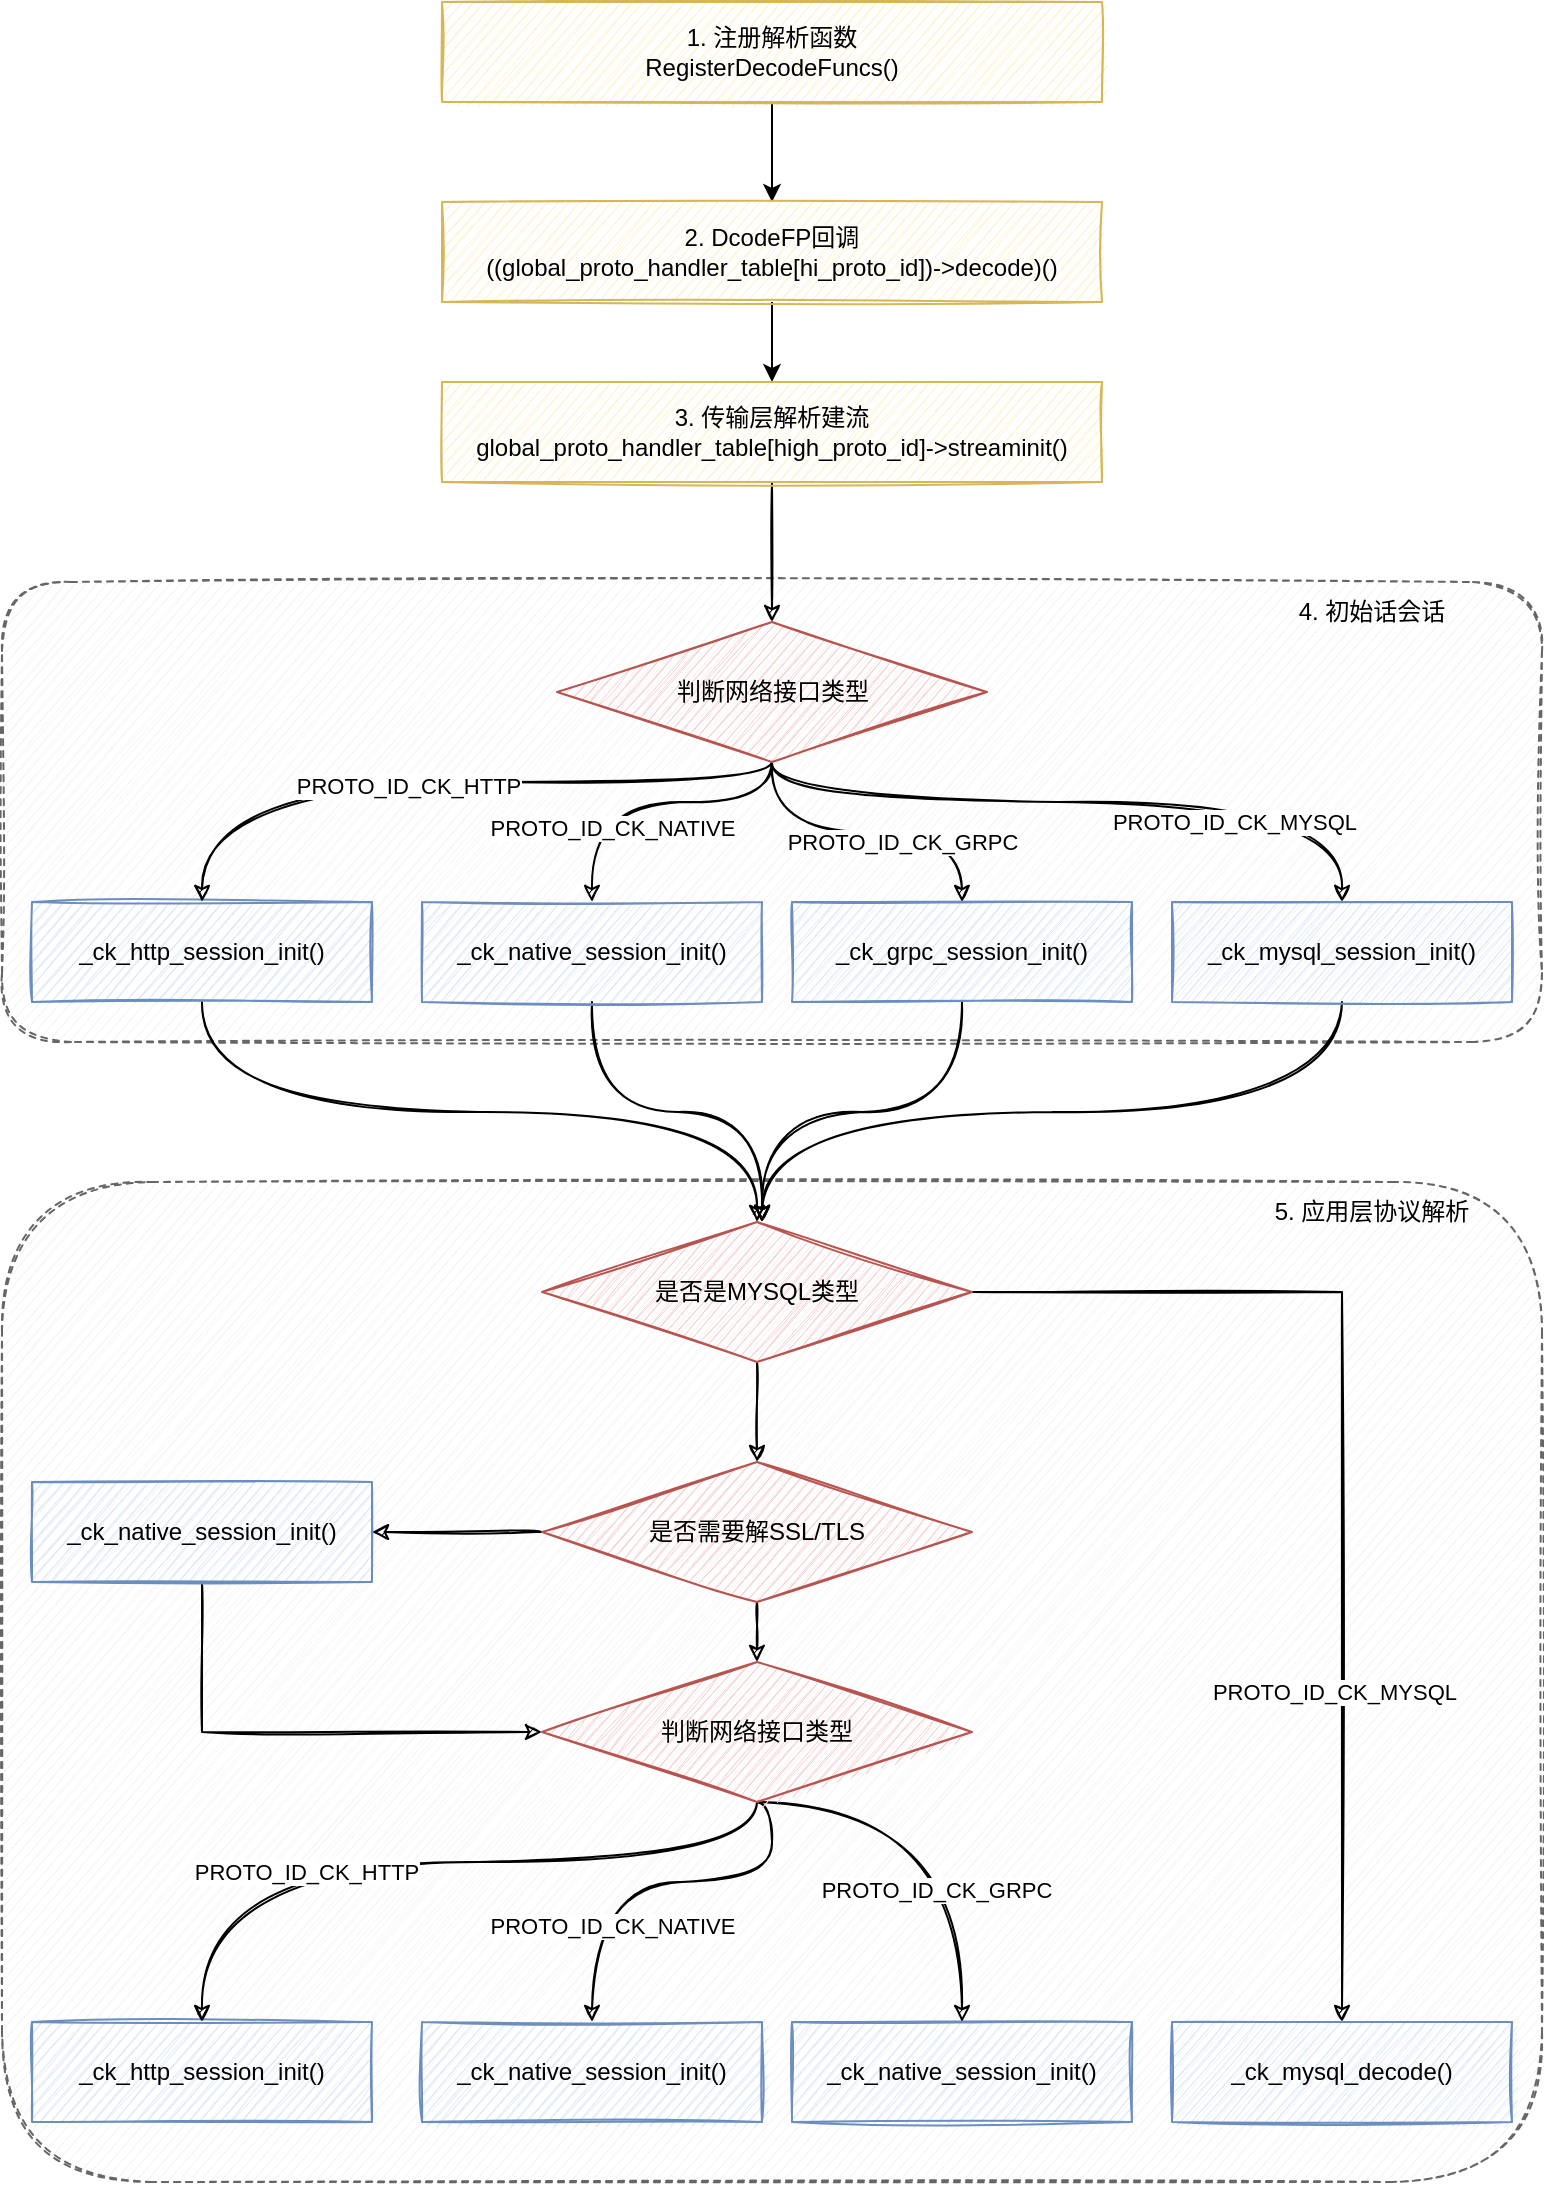 <mxfile version="17.1.1" type="github">
  <diagram id="9ZpSaxzcpz4ULXaL1X-T" name="第 1 页">
    <mxGraphModel dx="1841" dy="614" grid="1" gridSize="10" guides="1" tooltips="1" connect="1" arrows="1" fold="1" page="1" pageScale="1" pageWidth="827" pageHeight="1169" background="none" math="0" shadow="0">
      <root>
        <mxCell id="0" />
        <mxCell id="1" parent="0" />
        <mxCell id="u6mgbEkUvCRB6LugAYpK-132" value="" style="rounded=1;whiteSpace=wrap;html=1;shadow=0;glass=0;dashed=1;sketch=1;fillStyle=auto;strokeColor=#666666;strokeWidth=1;fillColor=#f5f5f5;fontColor=#333333;" vertex="1" parent="1">
          <mxGeometry x="-60" y="650" width="770" height="500" as="geometry" />
        </mxCell>
        <mxCell id="u6mgbEkUvCRB6LugAYpK-98" value="" style="rounded=1;whiteSpace=wrap;html=1;shadow=0;glass=0;dashed=1;sketch=1;fillStyle=auto;strokeColor=#666666;strokeWidth=1;fillColor=#f5f5f5;fontColor=#333333;" vertex="1" parent="1">
          <mxGeometry x="-60" y="350" width="770" height="230" as="geometry" />
        </mxCell>
        <mxCell id="u6mgbEkUvCRB6LugAYpK-74" value="" style="edgeStyle=orthogonalEdgeStyle;rounded=0;orthogonalLoop=1;jettySize=auto;html=1;fontColor=#000000;fillColor=#fff2cc;strokeColor=#000000;labelBorderColor=none;" edge="1" parent="1" source="u6mgbEkUvCRB6LugAYpK-43" target="u6mgbEkUvCRB6LugAYpK-73">
          <mxGeometry relative="1" as="geometry" />
        </mxCell>
        <mxCell id="u6mgbEkUvCRB6LugAYpK-43" value="1. 注册解析函数&lt;br&gt;RegisterDecodeFuncs()" style="rounded=0;whiteSpace=wrap;html=1;fillStyle=auto;fillColor=#fff2cc;gradientDirection=north;sketch=1;strokeColor=#d6b656;" vertex="1" parent="1">
          <mxGeometry x="160" y="60" width="330" height="50" as="geometry" />
        </mxCell>
        <mxCell id="u6mgbEkUvCRB6LugAYpK-76" value="" style="edgeStyle=orthogonalEdgeStyle;rounded=0;orthogonalLoop=1;jettySize=auto;html=1;fontColor=#000000;fillColor=#fff2cc;strokeColor=#000000;labelBorderColor=none;" edge="1" parent="1" source="u6mgbEkUvCRB6LugAYpK-73" target="u6mgbEkUvCRB6LugAYpK-75">
          <mxGeometry relative="1" as="geometry" />
        </mxCell>
        <mxCell id="u6mgbEkUvCRB6LugAYpK-73" value="2. DcodeFP回调&lt;br&gt;((global_proto_handler_table[hi_proto_id])-&amp;gt;decode)()" style="rounded=0;whiteSpace=wrap;html=1;fillStyle=auto;fillColor=#fff2cc;gradientDirection=north;sketch=1;strokeColor=#d6b656;" vertex="1" parent="1">
          <mxGeometry x="160" y="160" width="330" height="50" as="geometry" />
        </mxCell>
        <mxCell id="u6mgbEkUvCRB6LugAYpK-151" style="edgeStyle=orthogonalEdgeStyle;rounded=0;sketch=1;orthogonalLoop=1;jettySize=auto;html=1;exitX=0.5;exitY=1;exitDx=0;exitDy=0;fillColor=#d5e8d4;strokeColor=#000000;fontColor=#000000;labelBorderColor=none;" edge="1" parent="1" source="u6mgbEkUvCRB6LugAYpK-75" target="u6mgbEkUvCRB6LugAYpK-86">
          <mxGeometry relative="1" as="geometry" />
        </mxCell>
        <mxCell id="u6mgbEkUvCRB6LugAYpK-75" value="3. 传输层解析建流&lt;br&gt;global_proto_handler_table[high_proto_id]-&amp;gt;streaminit()" style="rounded=0;whiteSpace=wrap;html=1;fillStyle=auto;fillColor=#fff2cc;gradientDirection=north;sketch=1;strokeColor=#d6b656;" vertex="1" parent="1">
          <mxGeometry x="160" y="250" width="330" height="50" as="geometry" />
        </mxCell>
        <mxCell id="u6mgbEkUvCRB6LugAYpK-168" style="edgeStyle=orthogonalEdgeStyle;curved=1;sketch=1;orthogonalLoop=1;jettySize=auto;html=1;exitX=0.5;exitY=1;exitDx=0;exitDy=0;fontColor=#000000;labelBorderColor=none;fillColor=#d5e8d4;strokeColor=#000000;" edge="1" parent="1" source="u6mgbEkUvCRB6LugAYpK-83">
          <mxGeometry relative="1" as="geometry">
            <mxPoint x="320" y="670" as="targetPoint" />
          </mxGeometry>
        </mxCell>
        <mxCell id="u6mgbEkUvCRB6LugAYpK-83" value="_ck_native_session_init()" style="rounded=0;whiteSpace=wrap;html=1;fillStyle=auto;fillColor=#dae8fc;gradientDirection=north;sketch=1;strokeColor=#6c8ebf;" vertex="1" parent="1">
          <mxGeometry x="150" y="510" width="170" height="50" as="geometry" />
        </mxCell>
        <mxCell id="u6mgbEkUvCRB6LugAYpK-167" style="edgeStyle=orthogonalEdgeStyle;curved=1;sketch=1;orthogonalLoop=1;jettySize=auto;html=1;exitX=0.5;exitY=1;exitDx=0;exitDy=0;fontColor=#000000;labelBorderColor=none;fillColor=#d5e8d4;strokeColor=#000000;" edge="1" parent="1" source="u6mgbEkUvCRB6LugAYpK-84" target="u6mgbEkUvCRB6LugAYpK-152">
          <mxGeometry relative="1" as="geometry" />
        </mxCell>
        <mxCell id="u6mgbEkUvCRB6LugAYpK-84" value="_ck_http_session_init()" style="rounded=0;whiteSpace=wrap;html=1;fillStyle=auto;fillColor=#dae8fc;gradientDirection=north;sketch=1;strokeColor=#6c8ebf;" vertex="1" parent="1">
          <mxGeometry x="-45" y="510" width="170" height="50" as="geometry" />
        </mxCell>
        <mxCell id="u6mgbEkUvCRB6LugAYpK-169" style="edgeStyle=orthogonalEdgeStyle;curved=1;sketch=1;orthogonalLoop=1;jettySize=auto;html=1;exitX=0.5;exitY=1;exitDx=0;exitDy=0;fontColor=#000000;labelBorderColor=none;fillColor=#d5e8d4;strokeColor=#000000;" edge="1" parent="1" source="u6mgbEkUvCRB6LugAYpK-85">
          <mxGeometry relative="1" as="geometry">
            <mxPoint x="320" y="670" as="targetPoint" />
          </mxGeometry>
        </mxCell>
        <mxCell id="u6mgbEkUvCRB6LugAYpK-85" value="_ck_grpc_session_init()" style="rounded=0;whiteSpace=wrap;html=1;fillStyle=auto;fillColor=#dae8fc;gradientDirection=north;sketch=1;strokeColor=#6c8ebf;" vertex="1" parent="1">
          <mxGeometry x="335" y="510" width="170" height="50" as="geometry" />
        </mxCell>
        <mxCell id="u6mgbEkUvCRB6LugAYpK-88" style="edgeStyle=orthogonalEdgeStyle;orthogonalLoop=1;jettySize=auto;html=1;exitX=0.5;exitY=1;exitDx=0;exitDy=0;entryX=0.5;entryY=0;entryDx=0;entryDy=0;sketch=1;fillColor=#d5e8d4;strokeColor=#000000;curved=1;fontColor=#000000;labelBorderColor=none;" edge="1" parent="1" source="u6mgbEkUvCRB6LugAYpK-86" target="u6mgbEkUvCRB6LugAYpK-84">
          <mxGeometry relative="1" as="geometry">
            <mxPoint x="200" y="440" as="sourcePoint" />
            <Array as="points">
              <mxPoint x="325" y="450" />
              <mxPoint x="40" y="450" />
            </Array>
          </mxGeometry>
        </mxCell>
        <mxCell id="u6mgbEkUvCRB6LugAYpK-126" value="PROTO_ID_CK_HTTP" style="edgeLabel;html=1;align=center;verticalAlign=middle;resizable=0;points=[];fontColor=#000000;labelBorderColor=none;" vertex="1" connectable="0" parent="u6mgbEkUvCRB6LugAYpK-88">
          <mxGeometry x="0.085" y="2" relative="1" as="geometry">
            <mxPoint as="offset" />
          </mxGeometry>
        </mxCell>
        <mxCell id="u6mgbEkUvCRB6LugAYpK-89" style="edgeStyle=orthogonalEdgeStyle;orthogonalLoop=1;jettySize=auto;html=1;exitX=0.5;exitY=1;exitDx=0;exitDy=0;entryX=0.5;entryY=0;entryDx=0;entryDy=0;sketch=1;fillColor=#d5e8d4;strokeColor=#000000;curved=1;fontColor=#000000;labelBorderColor=none;" edge="1" parent="1" source="u6mgbEkUvCRB6LugAYpK-86" target="u6mgbEkUvCRB6LugAYpK-83">
          <mxGeometry relative="1" as="geometry">
            <mxPoint x="200" y="440" as="sourcePoint" />
            <Array as="points">
              <mxPoint x="325" y="460" />
              <mxPoint x="235" y="460" />
            </Array>
          </mxGeometry>
        </mxCell>
        <mxCell id="u6mgbEkUvCRB6LugAYpK-127" value="PROTO_ID_CK_NATIVE" style="edgeLabel;html=1;align=center;verticalAlign=middle;resizable=0;points=[];fontColor=#000000;labelBorderColor=none;" vertex="1" connectable="0" parent="u6mgbEkUvCRB6LugAYpK-89">
          <mxGeometry x="0.537" y="10" relative="1" as="geometry">
            <mxPoint as="offset" />
          </mxGeometry>
        </mxCell>
        <mxCell id="u6mgbEkUvCRB6LugAYpK-90" style="edgeStyle=orthogonalEdgeStyle;orthogonalLoop=1;jettySize=auto;html=1;exitX=0.5;exitY=1;exitDx=0;exitDy=0;entryX=0.5;entryY=0;entryDx=0;entryDy=0;sketch=1;fillColor=#d5e8d4;strokeColor=#000000;curved=1;fontColor=#000000;labelBorderColor=none;" edge="1" parent="1" source="u6mgbEkUvCRB6LugAYpK-86" target="u6mgbEkUvCRB6LugAYpK-85">
          <mxGeometry relative="1" as="geometry">
            <mxPoint x="200" y="440" as="sourcePoint" />
          </mxGeometry>
        </mxCell>
        <mxCell id="u6mgbEkUvCRB6LugAYpK-130" value="PROTO_ID_CK_GRPC" style="edgeLabel;html=1;align=center;verticalAlign=middle;resizable=0;points=[];fontColor=#000000;labelBorderColor=none;" vertex="1" connectable="0" parent="u6mgbEkUvCRB6LugAYpK-90">
          <mxGeometry x="0.036" relative="1" as="geometry">
            <mxPoint x="14" y="5" as="offset" />
          </mxGeometry>
        </mxCell>
        <mxCell id="u6mgbEkUvCRB6LugAYpK-94" style="edgeStyle=orthogonalEdgeStyle;curved=1;sketch=1;orthogonalLoop=1;jettySize=auto;html=1;fillColor=#d5e8d4;strokeColor=#000000;exitX=0.5;exitY=1;exitDx=0;exitDy=0;fontColor=#000000;labelBorderColor=none;" edge="1" parent="1" source="u6mgbEkUvCRB6LugAYpK-86" target="u6mgbEkUvCRB6LugAYpK-91">
          <mxGeometry relative="1" as="geometry">
            <Array as="points">
              <mxPoint x="325" y="460" />
              <mxPoint x="610" y="460" />
            </Array>
          </mxGeometry>
        </mxCell>
        <mxCell id="u6mgbEkUvCRB6LugAYpK-131" value="PROTO_ID_CK_MYSQL" style="edgeLabel;html=1;align=center;verticalAlign=middle;resizable=0;points=[];fontColor=#000000;labelBorderColor=none;" vertex="1" connectable="0" parent="u6mgbEkUvCRB6LugAYpK-94">
          <mxGeometry x="0.406" y="-10" relative="1" as="geometry">
            <mxPoint x="1" as="offset" />
          </mxGeometry>
        </mxCell>
        <mxCell id="u6mgbEkUvCRB6LugAYpK-86" value="&lt;span style=&quot;font-family: monospace; font-size: 0px;&quot;&gt;4&lt;/span&gt;" style="rhombus;whiteSpace=wrap;html=1;fillStyle=auto;strokeColor=#b85450;fillColor=#f8cecc;sketch=1;" vertex="1" parent="1">
          <mxGeometry x="217.5" y="370" width="215" height="70" as="geometry" />
        </mxCell>
        <mxCell id="u6mgbEkUvCRB6LugAYpK-87" value="判断网络接口类型" style="text;html=1;strokeColor=none;fillColor=none;align=center;verticalAlign=middle;whiteSpace=wrap;rounded=0;fillStyle=auto;sketch=1;" vertex="1" parent="1">
          <mxGeometry x="272.5" y="390" width="105" height="30" as="geometry" />
        </mxCell>
        <mxCell id="u6mgbEkUvCRB6LugAYpK-170" style="edgeStyle=orthogonalEdgeStyle;curved=1;sketch=1;orthogonalLoop=1;jettySize=auto;html=1;exitX=0.5;exitY=1;exitDx=0;exitDy=0;fontColor=#000000;labelBorderColor=none;fillColor=#d5e8d4;strokeColor=#000000;" edge="1" parent="1" source="u6mgbEkUvCRB6LugAYpK-91">
          <mxGeometry relative="1" as="geometry">
            <mxPoint x="320" y="670" as="targetPoint" />
          </mxGeometry>
        </mxCell>
        <mxCell id="u6mgbEkUvCRB6LugAYpK-91" value="_ck_mysql_session_init()" style="rounded=0;whiteSpace=wrap;html=1;fillStyle=auto;fillColor=#dae8fc;gradientDirection=north;sketch=1;strokeColor=#6c8ebf;" vertex="1" parent="1">
          <mxGeometry x="525" y="510" width="170" height="50" as="geometry" />
        </mxCell>
        <mxCell id="u6mgbEkUvCRB6LugAYpK-97" value="4. 初始话会话" style="text;html=1;align=center;verticalAlign=middle;whiteSpace=wrap;rounded=0;shadow=0;glass=0;dashed=1;sketch=1;fillStyle=auto;" vertex="1" parent="1">
          <mxGeometry x="570" y="350" width="110" height="30" as="geometry" />
        </mxCell>
        <mxCell id="u6mgbEkUvCRB6LugAYpK-133" value="_ck_native_session_init()" style="rounded=0;whiteSpace=wrap;html=1;fillStyle=auto;fillColor=#dae8fc;gradientDirection=north;sketch=1;strokeColor=#6c8ebf;" vertex="1" parent="1">
          <mxGeometry x="150" y="1070" width="170" height="50" as="geometry" />
        </mxCell>
        <mxCell id="u6mgbEkUvCRB6LugAYpK-134" value="_ck_http_session_init()" style="rounded=0;whiteSpace=wrap;html=1;fillStyle=auto;fillColor=#dae8fc;gradientDirection=north;sketch=1;strokeColor=#6c8ebf;" vertex="1" parent="1">
          <mxGeometry x="-45" y="1070" width="170" height="50" as="geometry" />
        </mxCell>
        <mxCell id="u6mgbEkUvCRB6LugAYpK-135" value="_ck_native_session_init()" style="rounded=0;whiteSpace=wrap;html=1;fillStyle=auto;fillColor=#dae8fc;gradientDirection=north;sketch=1;strokeColor=#6c8ebf;" vertex="1" parent="1">
          <mxGeometry x="335" y="1070" width="170" height="50" as="geometry" />
        </mxCell>
        <mxCell id="u6mgbEkUvCRB6LugAYpK-138" style="edgeStyle=orthogonalEdgeStyle;orthogonalLoop=1;jettySize=auto;html=1;exitX=0.5;exitY=1;exitDx=0;exitDy=0;entryX=0.5;entryY=0;entryDx=0;entryDy=0;sketch=1;fillColor=#d5e8d4;strokeColor=#000000;curved=1;fontColor=#19750F;labelBorderColor=#19750F;" edge="1" parent="1" source="u6mgbEkUvCRB6LugAYpK-144" target="u6mgbEkUvCRB6LugAYpK-133">
          <mxGeometry relative="1" as="geometry">
            <mxPoint x="200" y="960" as="sourcePoint" />
            <Array as="points">
              <mxPoint x="325" y="960" />
              <mxPoint x="325" y="1000" />
              <mxPoint x="235" y="1000" />
            </Array>
          </mxGeometry>
        </mxCell>
        <mxCell id="u6mgbEkUvCRB6LugAYpK-139" value="PROTO_ID_CK_NATIVE" style="edgeLabel;html=1;align=center;verticalAlign=middle;resizable=0;points=[];fontColor=#000000;labelBorderColor=none;" vertex="1" connectable="0" parent="u6mgbEkUvCRB6LugAYpK-138">
          <mxGeometry x="0.537" y="10" relative="1" as="geometry">
            <mxPoint as="offset" />
          </mxGeometry>
        </mxCell>
        <mxCell id="u6mgbEkUvCRB6LugAYpK-140" style="edgeStyle=orthogonalEdgeStyle;orthogonalLoop=1;jettySize=auto;html=1;exitX=0.5;exitY=1;exitDx=0;exitDy=0;entryX=0.5;entryY=0;entryDx=0;entryDy=0;sketch=1;fillColor=#d5e8d4;strokeColor=#000000;curved=1;fontColor=#19750F;labelBorderColor=#19750F;" edge="1" parent="1" source="u6mgbEkUvCRB6LugAYpK-144" target="u6mgbEkUvCRB6LugAYpK-135">
          <mxGeometry relative="1" as="geometry">
            <mxPoint x="200" y="960" as="sourcePoint" />
            <Array as="points">
              <mxPoint x="420" y="960" />
            </Array>
          </mxGeometry>
        </mxCell>
        <mxCell id="u6mgbEkUvCRB6LugAYpK-166" value="PROTO_ID_CK_GRPC" style="edgeLabel;html=1;align=center;verticalAlign=middle;resizable=0;points=[];fontColor=#000000;labelBorderColor=none;" vertex="1" connectable="0" parent="u6mgbEkUvCRB6LugAYpK-140">
          <mxGeometry x="0.369" y="-13" relative="1" as="geometry">
            <mxPoint y="1" as="offset" />
          </mxGeometry>
        </mxCell>
        <mxCell id="u6mgbEkUvCRB6LugAYpK-164" style="edgeStyle=orthogonalEdgeStyle;sketch=1;orthogonalLoop=1;jettySize=auto;html=1;exitX=0.5;exitY=1;exitDx=0;exitDy=0;entryX=0.5;entryY=0;entryDx=0;entryDy=0;fontColor=#19750F;curved=1;labelBorderColor=#19750F;fillColor=#d5e8d4;strokeColor=#000000;" edge="1" parent="1" source="u6mgbEkUvCRB6LugAYpK-144" target="u6mgbEkUvCRB6LugAYpK-134">
          <mxGeometry relative="1" as="geometry">
            <Array as="points">
              <mxPoint x="318" y="990" />
              <mxPoint x="40" y="990" />
            </Array>
          </mxGeometry>
        </mxCell>
        <mxCell id="u6mgbEkUvCRB6LugAYpK-165" value="PROTO_ID_CK_HTTP" style="edgeLabel;html=1;align=center;verticalAlign=middle;resizable=0;points=[];fontColor=#000000;labelBorderColor=none;" vertex="1" connectable="0" parent="u6mgbEkUvCRB6LugAYpK-164">
          <mxGeometry x="0.321" y="5" relative="1" as="geometry">
            <mxPoint as="offset" />
          </mxGeometry>
        </mxCell>
        <mxCell id="u6mgbEkUvCRB6LugAYpK-144" value="" style="rhombus;whiteSpace=wrap;html=1;fillStyle=auto;strokeColor=#b85450;fillColor=#f8cecc;sketch=1;labelBorderColor=#19750F;" vertex="1" parent="1">
          <mxGeometry x="210" y="890" width="215" height="70" as="geometry" />
        </mxCell>
        <mxCell id="u6mgbEkUvCRB6LugAYpK-145" value="判断网络接口类型" style="text;html=1;strokeColor=none;fillColor=none;align=center;verticalAlign=middle;whiteSpace=wrap;rounded=0;fillStyle=auto;sketch=1;labelBorderColor=none;" vertex="1" parent="1">
          <mxGeometry x="261.25" y="910" width="112.5" height="30" as="geometry" />
        </mxCell>
        <mxCell id="u6mgbEkUvCRB6LugAYpK-146" value="_ck_mysql_decode()" style="rounded=0;whiteSpace=wrap;html=1;fillStyle=auto;fillColor=#dae8fc;gradientDirection=north;sketch=1;strokeColor=#6c8ebf;" vertex="1" parent="1">
          <mxGeometry x="525" y="1070" width="170" height="50" as="geometry" />
        </mxCell>
        <mxCell id="u6mgbEkUvCRB6LugAYpK-147" value="5. 应用层协议解析" style="text;html=1;align=center;verticalAlign=middle;whiteSpace=wrap;rounded=0;shadow=0;glass=0;dashed=1;sketch=1;fillStyle=auto;labelBorderColor=none;" vertex="1" parent="1">
          <mxGeometry x="570" y="650" width="110" height="30" as="geometry" />
        </mxCell>
        <mxCell id="u6mgbEkUvCRB6LugAYpK-155" style="edgeStyle=orthogonalEdgeStyle;sketch=1;orthogonalLoop=1;jettySize=auto;html=1;exitX=1;exitY=0.5;exitDx=0;exitDy=0;entryX=0.5;entryY=0;entryDx=0;entryDy=0;fontColor=#000000;rounded=0;labelBorderColor=none;fillColor=#d5e8d4;strokeColor=#000000;" edge="1" parent="1" source="u6mgbEkUvCRB6LugAYpK-152" target="u6mgbEkUvCRB6LugAYpK-146">
          <mxGeometry relative="1" as="geometry">
            <mxPoint x="535" y="800" as="targetPoint" />
          </mxGeometry>
        </mxCell>
        <mxCell id="u6mgbEkUvCRB6LugAYpK-157" value="PROTO_ID_CK_MYSQL" style="edgeLabel;html=1;align=center;verticalAlign=middle;resizable=0;points=[];fontColor=#000000;labelBorderColor=none;" vertex="1" connectable="0" parent="u6mgbEkUvCRB6LugAYpK-155">
          <mxGeometry x="0.4" y="3" relative="1" as="geometry">
            <mxPoint x="-7" as="offset" />
          </mxGeometry>
        </mxCell>
        <mxCell id="u6mgbEkUvCRB6LugAYpK-160" style="edgeStyle=orthogonalEdgeStyle;sketch=1;orthogonalLoop=1;jettySize=auto;html=1;exitX=0.5;exitY=1;exitDx=0;exitDy=0;fontColor=#19750F;rounded=0;labelBorderColor=#19750F;fillColor=#d5e8d4;strokeColor=#000000;" edge="1" parent="1" source="u6mgbEkUvCRB6LugAYpK-152" target="u6mgbEkUvCRB6LugAYpK-158">
          <mxGeometry relative="1" as="geometry" />
        </mxCell>
        <mxCell id="u6mgbEkUvCRB6LugAYpK-152" value="" style="rhombus;whiteSpace=wrap;html=1;fillStyle=auto;strokeColor=#b85450;fillColor=#f8cecc;sketch=1;labelBorderColor=#19750F;" vertex="1" parent="1">
          <mxGeometry x="210" y="670" width="215" height="70" as="geometry" />
        </mxCell>
        <mxCell id="u6mgbEkUvCRB6LugAYpK-153" value="是否是MYSQL类型" style="text;html=1;strokeColor=none;fillColor=none;align=center;verticalAlign=middle;whiteSpace=wrap;rounded=0;shadow=0;glass=0;dashed=1;sketch=1;fillStyle=auto;labelBorderColor=none;" vertex="1" parent="1">
          <mxGeometry x="261.25" y="690" width="112.5" height="30" as="geometry" />
        </mxCell>
        <mxCell id="u6mgbEkUvCRB6LugAYpK-163" style="edgeStyle=orthogonalEdgeStyle;rounded=0;sketch=1;orthogonalLoop=1;jettySize=auto;html=1;exitX=0.5;exitY=1;exitDx=0;exitDy=0;entryX=0;entryY=0.5;entryDx=0;entryDy=0;fontColor=#19750F;labelBorderColor=#19750F;fillColor=#d5e8d4;strokeColor=#000000;" edge="1" parent="1" source="u6mgbEkUvCRB6LugAYpK-156" target="u6mgbEkUvCRB6LugAYpK-144">
          <mxGeometry relative="1" as="geometry" />
        </mxCell>
        <mxCell id="u6mgbEkUvCRB6LugAYpK-156" value="_ck_native_session_init()" style="rounded=0;whiteSpace=wrap;html=1;fillStyle=auto;fillColor=#dae8fc;gradientDirection=north;sketch=1;strokeColor=#6c8ebf;" vertex="1" parent="1">
          <mxGeometry x="-45" y="800" width="170" height="50" as="geometry" />
        </mxCell>
        <mxCell id="u6mgbEkUvCRB6LugAYpK-161" style="edgeStyle=orthogonalEdgeStyle;curved=1;sketch=1;orthogonalLoop=1;jettySize=auto;html=1;exitX=0;exitY=0.5;exitDx=0;exitDy=0;fontColor=#19750F;labelBorderColor=#19750F;fillColor=#d5e8d4;strokeColor=#000000;" edge="1" parent="1" source="u6mgbEkUvCRB6LugAYpK-158" target="u6mgbEkUvCRB6LugAYpK-156">
          <mxGeometry relative="1" as="geometry" />
        </mxCell>
        <mxCell id="u6mgbEkUvCRB6LugAYpK-162" style="edgeStyle=orthogonalEdgeStyle;sketch=1;orthogonalLoop=1;jettySize=auto;html=1;exitX=0.5;exitY=1;exitDx=0;exitDy=0;entryX=0.5;entryY=0;entryDx=0;entryDy=0;fontColor=#19750F;rounded=0;labelBorderColor=#19750F;fillColor=#d5e8d4;strokeColor=#000000;" edge="1" parent="1" source="u6mgbEkUvCRB6LugAYpK-158" target="u6mgbEkUvCRB6LugAYpK-144">
          <mxGeometry relative="1" as="geometry" />
        </mxCell>
        <mxCell id="u6mgbEkUvCRB6LugAYpK-158" value="" style="rhombus;whiteSpace=wrap;html=1;fillStyle=auto;strokeColor=#b85450;fillColor=#f8cecc;sketch=1;labelBorderColor=#19750F;" vertex="1" parent="1">
          <mxGeometry x="210" y="790" width="215" height="70" as="geometry" />
        </mxCell>
        <mxCell id="u6mgbEkUvCRB6LugAYpK-159" value="是否需要解SSL/TLS" style="text;html=1;strokeColor=none;fillColor=none;align=center;verticalAlign=middle;whiteSpace=wrap;rounded=0;shadow=0;glass=0;dashed=1;sketch=1;fillStyle=auto;labelBorderColor=none;" vertex="1" parent="1">
          <mxGeometry x="261.25" y="810" width="112.5" height="30" as="geometry" />
        </mxCell>
      </root>
    </mxGraphModel>
  </diagram>
</mxfile>
